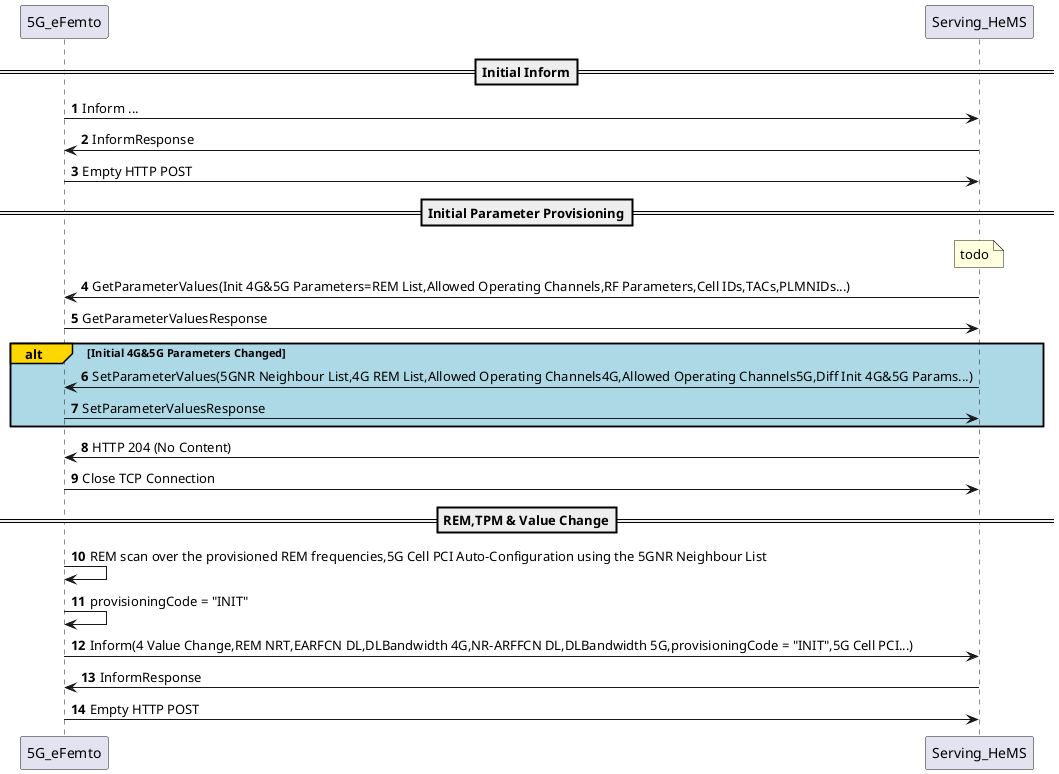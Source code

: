 @startuml
'https://plantuml.com/sequence-diagram

autonumber
==Initial Inform==
5G_eFemto -> Serving_HeMS: Inform ...
Serving_HeMS -> 5G_eFemto: InformResponse
5G_eFemto -> Serving_HeMS: Empty HTTP POST
==Initial Parameter Provisioning==

note over Serving_HeMS: todo
Serving_HeMS -> 5G_eFemto: GetParameterValues(Init 4G&5G Parameters=REM List,Allowed Operating Channels,RF Parameters,Cell IDs,TACs,PLMNIDs...)
5G_eFemto -> Serving_HeMS: GetParameterValuesResponse
alt#Gold #LightBlue Initial 4G&5G Parameters Changed
Serving_HeMS -> 5G_eFemto:SetParameterValues(5GNR Neighbour List,4G REM List,Allowed Operating Channels4G,Allowed Operating Channels5G,Diff Init 4G&5G Params...)
5G_eFemto -> Serving_HeMS: SetParameterValuesResponse
end
Serving_HeMS -> 5G_eFemto: HTTP 204 (No Content)
5G_eFemto -> Serving_HeMS: Close TCP Connection
==REM,TPM & Value Change==
5G_eFemto -> 5G_eFemto: REM scan over the provisioned REM frequencies,5G Cell PCI Auto-Configuration using the 5GNR Neighbour List
5G_eFemto -> 5G_eFemto: provisioningCode = "INIT"
5G_eFemto -> Serving_HeMS: Inform(4 Value Change,REM NRT,EARFCN DL,DLBandwidth 4G,NR-ARFFCN DL,DLBandwidth 5G,provisioningCode = "INIT",5G Cell PCI...)
Serving_HeMS -> 5G_eFemto: InformResponse
5G_eFemto -> Serving_HeMS: Empty HTTP POST
@enduml